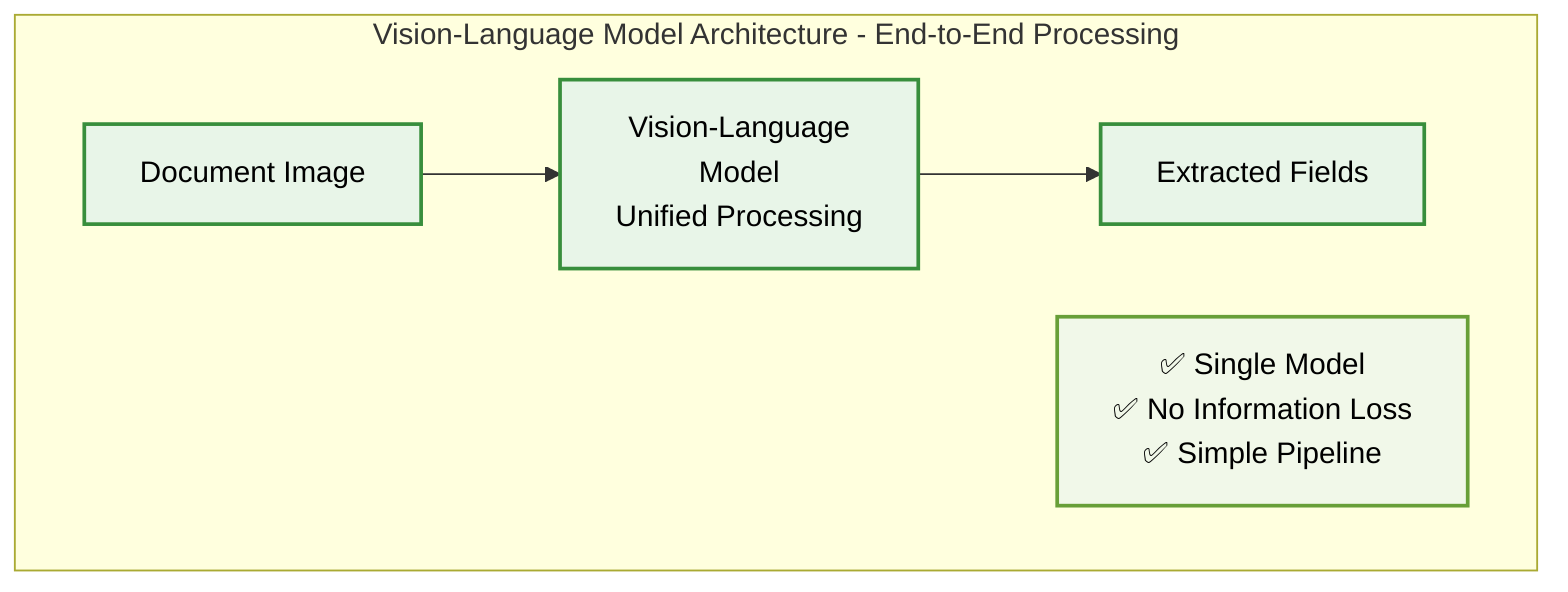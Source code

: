 graph TD
    subgraph vit ["Vision-Language Model Architecture - End-to-End Processing"]
        V1[Document Image] --> V2[Vision-Language<br/>Model<br/>Unified Processing]
        V2 --> V3[Extracted Fields]
        
        V4[✅ Single Model<br/>✅ No Information Loss<br/>✅ Simple Pipeline]
    end
    
    %% Styling
    classDef vitNode fill:#e8f5e8,stroke:#388e3c,stroke-width:2px,color:#000
    classDef benefits fill:#f1f8e9,stroke:#689f38,stroke-width:2px,color:#000
    
    class V1,V2,V3 vitNode
    class V4 benefits